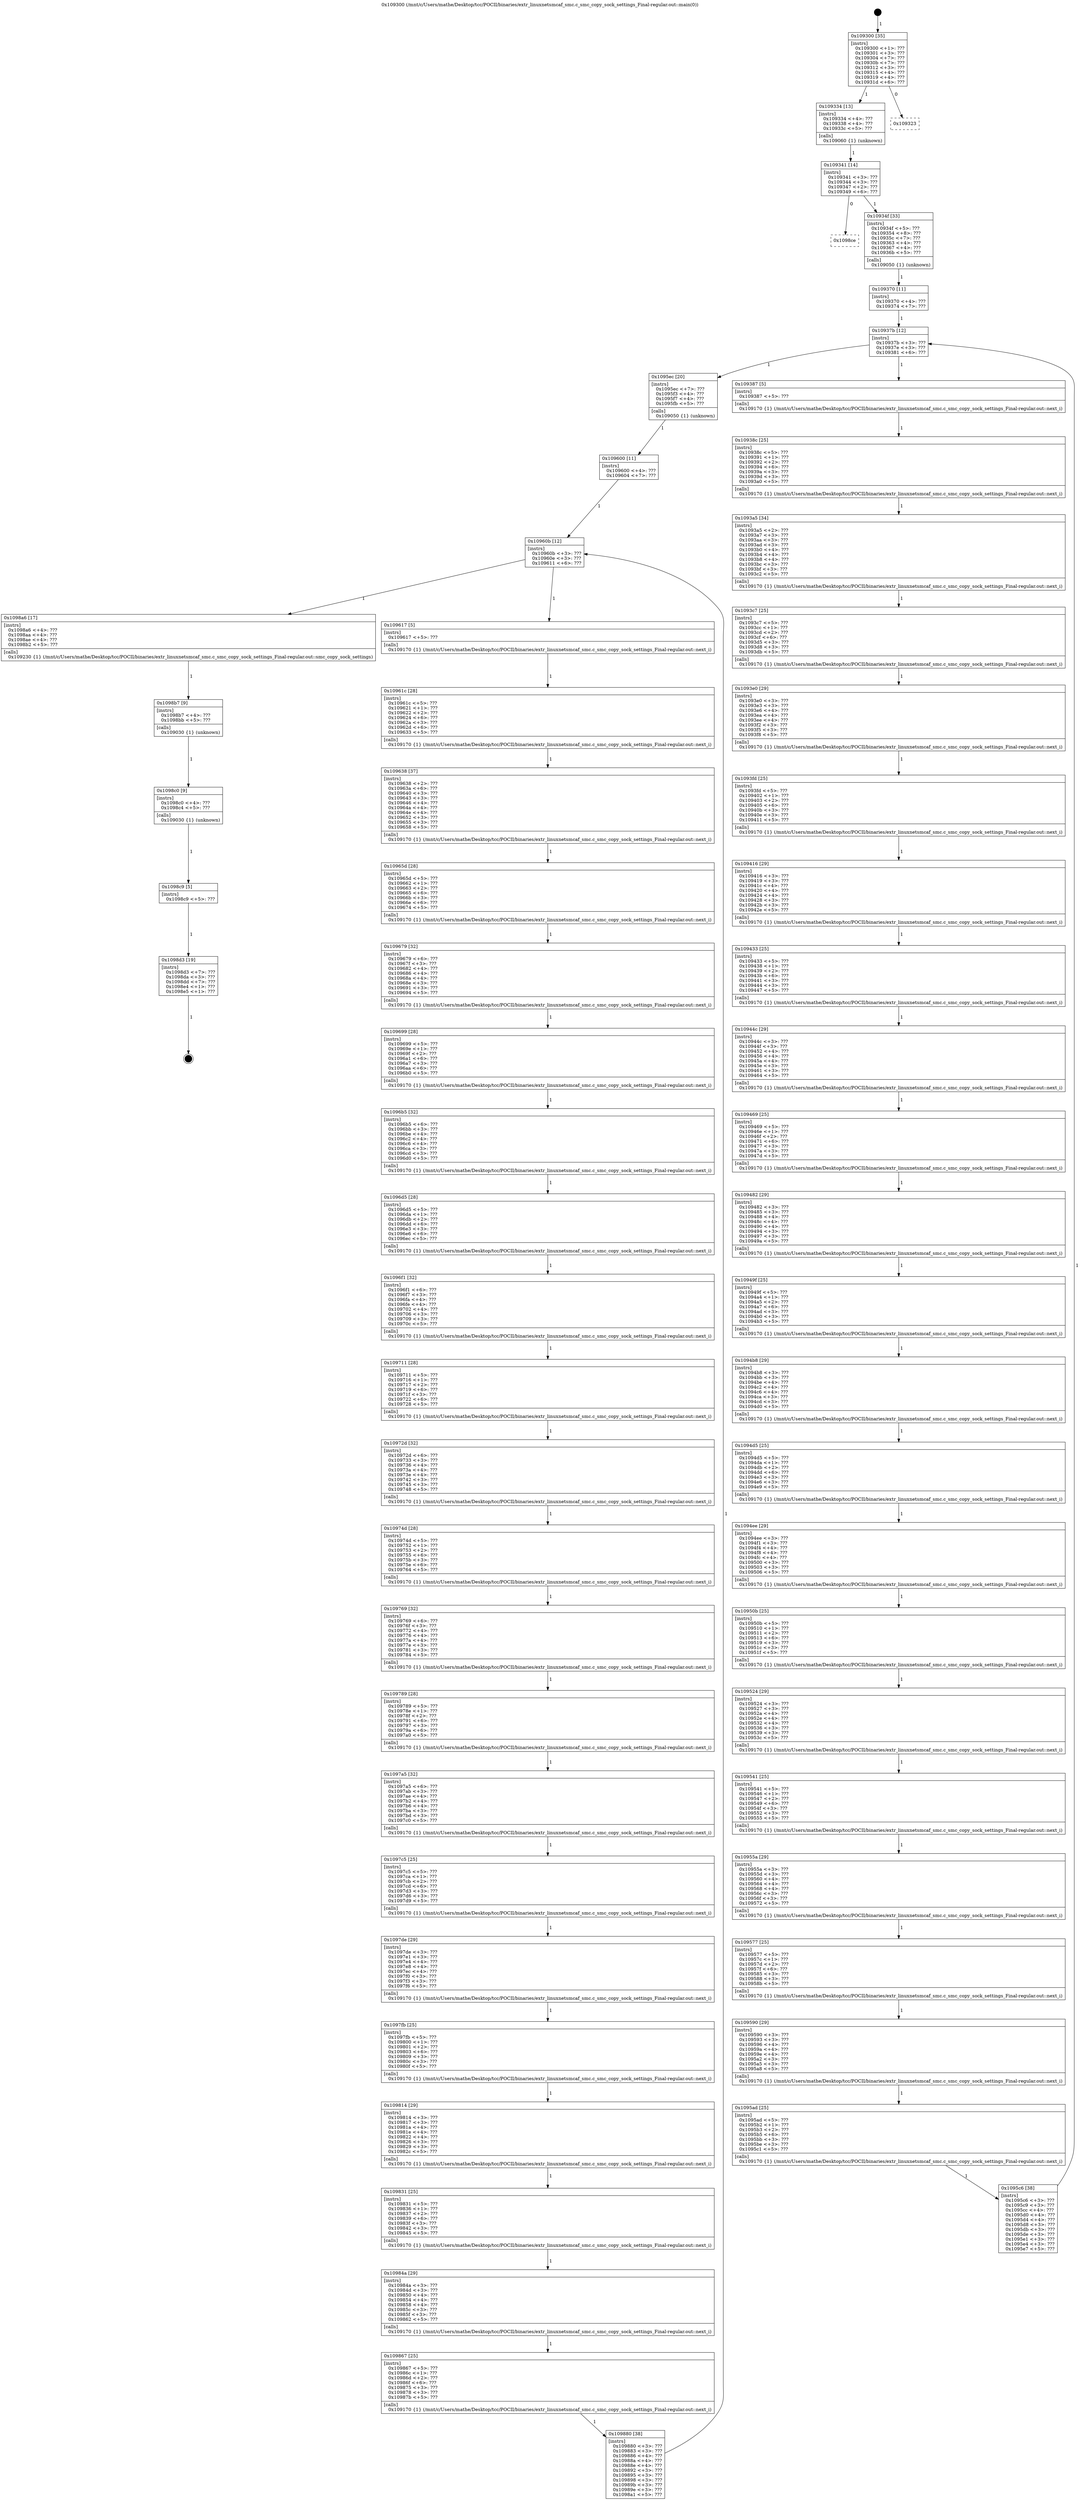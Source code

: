 digraph "0x109300" {
  label = "0x109300 (/mnt/c/Users/mathe/Desktop/tcc/POCII/binaries/extr_linuxnetsmcaf_smc.c_smc_copy_sock_settings_Final-regular.out::main(0))"
  labelloc = "t"
  node[shape=record]

  Entry [label="",width=0.3,height=0.3,shape=circle,fillcolor=black,style=filled]
  "0x109300" [label="{
     0x109300 [35]\l
     | [instrs]\l
     &nbsp;&nbsp;0x109300 \<+1\>: ???\l
     &nbsp;&nbsp;0x109301 \<+3\>: ???\l
     &nbsp;&nbsp;0x109304 \<+7\>: ???\l
     &nbsp;&nbsp;0x10930b \<+7\>: ???\l
     &nbsp;&nbsp;0x109312 \<+3\>: ???\l
     &nbsp;&nbsp;0x109315 \<+4\>: ???\l
     &nbsp;&nbsp;0x109319 \<+4\>: ???\l
     &nbsp;&nbsp;0x10931d \<+6\>: ???\l
  }"]
  "0x109334" [label="{
     0x109334 [13]\l
     | [instrs]\l
     &nbsp;&nbsp;0x109334 \<+4\>: ???\l
     &nbsp;&nbsp;0x109338 \<+4\>: ???\l
     &nbsp;&nbsp;0x10933c \<+5\>: ???\l
     | [calls]\l
     &nbsp;&nbsp;0x109060 \{1\} (unknown)\l
  }"]
  "0x109323" [label="{
     0x109323\l
  }", style=dashed]
  "0x109341" [label="{
     0x109341 [14]\l
     | [instrs]\l
     &nbsp;&nbsp;0x109341 \<+3\>: ???\l
     &nbsp;&nbsp;0x109344 \<+3\>: ???\l
     &nbsp;&nbsp;0x109347 \<+2\>: ???\l
     &nbsp;&nbsp;0x109349 \<+6\>: ???\l
  }"]
  "0x1098ce" [label="{
     0x1098ce\l
  }", style=dashed]
  "0x10934f" [label="{
     0x10934f [33]\l
     | [instrs]\l
     &nbsp;&nbsp;0x10934f \<+5\>: ???\l
     &nbsp;&nbsp;0x109354 \<+8\>: ???\l
     &nbsp;&nbsp;0x10935c \<+7\>: ???\l
     &nbsp;&nbsp;0x109363 \<+4\>: ???\l
     &nbsp;&nbsp;0x109367 \<+4\>: ???\l
     &nbsp;&nbsp;0x10936b \<+5\>: ???\l
     | [calls]\l
     &nbsp;&nbsp;0x109050 \{1\} (unknown)\l
  }"]
  Exit [label="",width=0.3,height=0.3,shape=circle,fillcolor=black,style=filled,peripheries=2]
  "0x10937b" [label="{
     0x10937b [12]\l
     | [instrs]\l
     &nbsp;&nbsp;0x10937b \<+3\>: ???\l
     &nbsp;&nbsp;0x10937e \<+3\>: ???\l
     &nbsp;&nbsp;0x109381 \<+6\>: ???\l
  }"]
  "0x1095ec" [label="{
     0x1095ec [20]\l
     | [instrs]\l
     &nbsp;&nbsp;0x1095ec \<+7\>: ???\l
     &nbsp;&nbsp;0x1095f3 \<+4\>: ???\l
     &nbsp;&nbsp;0x1095f7 \<+4\>: ???\l
     &nbsp;&nbsp;0x1095fb \<+5\>: ???\l
     | [calls]\l
     &nbsp;&nbsp;0x109050 \{1\} (unknown)\l
  }"]
  "0x109387" [label="{
     0x109387 [5]\l
     | [instrs]\l
     &nbsp;&nbsp;0x109387 \<+5\>: ???\l
     | [calls]\l
     &nbsp;&nbsp;0x109170 \{1\} (/mnt/c/Users/mathe/Desktop/tcc/POCII/binaries/extr_linuxnetsmcaf_smc.c_smc_copy_sock_settings_Final-regular.out::next_i)\l
  }"]
  "0x10938c" [label="{
     0x10938c [25]\l
     | [instrs]\l
     &nbsp;&nbsp;0x10938c \<+5\>: ???\l
     &nbsp;&nbsp;0x109391 \<+1\>: ???\l
     &nbsp;&nbsp;0x109392 \<+2\>: ???\l
     &nbsp;&nbsp;0x109394 \<+6\>: ???\l
     &nbsp;&nbsp;0x10939a \<+3\>: ???\l
     &nbsp;&nbsp;0x10939d \<+3\>: ???\l
     &nbsp;&nbsp;0x1093a0 \<+5\>: ???\l
     | [calls]\l
     &nbsp;&nbsp;0x109170 \{1\} (/mnt/c/Users/mathe/Desktop/tcc/POCII/binaries/extr_linuxnetsmcaf_smc.c_smc_copy_sock_settings_Final-regular.out::next_i)\l
  }"]
  "0x1093a5" [label="{
     0x1093a5 [34]\l
     | [instrs]\l
     &nbsp;&nbsp;0x1093a5 \<+2\>: ???\l
     &nbsp;&nbsp;0x1093a7 \<+3\>: ???\l
     &nbsp;&nbsp;0x1093aa \<+3\>: ???\l
     &nbsp;&nbsp;0x1093ad \<+3\>: ???\l
     &nbsp;&nbsp;0x1093b0 \<+4\>: ???\l
     &nbsp;&nbsp;0x1093b4 \<+4\>: ???\l
     &nbsp;&nbsp;0x1093b8 \<+4\>: ???\l
     &nbsp;&nbsp;0x1093bc \<+3\>: ???\l
     &nbsp;&nbsp;0x1093bf \<+3\>: ???\l
     &nbsp;&nbsp;0x1093c2 \<+5\>: ???\l
     | [calls]\l
     &nbsp;&nbsp;0x109170 \{1\} (/mnt/c/Users/mathe/Desktop/tcc/POCII/binaries/extr_linuxnetsmcaf_smc.c_smc_copy_sock_settings_Final-regular.out::next_i)\l
  }"]
  "0x1093c7" [label="{
     0x1093c7 [25]\l
     | [instrs]\l
     &nbsp;&nbsp;0x1093c7 \<+5\>: ???\l
     &nbsp;&nbsp;0x1093cc \<+1\>: ???\l
     &nbsp;&nbsp;0x1093cd \<+2\>: ???\l
     &nbsp;&nbsp;0x1093cf \<+6\>: ???\l
     &nbsp;&nbsp;0x1093d5 \<+3\>: ???\l
     &nbsp;&nbsp;0x1093d8 \<+3\>: ???\l
     &nbsp;&nbsp;0x1093db \<+5\>: ???\l
     | [calls]\l
     &nbsp;&nbsp;0x109170 \{1\} (/mnt/c/Users/mathe/Desktop/tcc/POCII/binaries/extr_linuxnetsmcaf_smc.c_smc_copy_sock_settings_Final-regular.out::next_i)\l
  }"]
  "0x1093e0" [label="{
     0x1093e0 [29]\l
     | [instrs]\l
     &nbsp;&nbsp;0x1093e0 \<+3\>: ???\l
     &nbsp;&nbsp;0x1093e3 \<+3\>: ???\l
     &nbsp;&nbsp;0x1093e6 \<+4\>: ???\l
     &nbsp;&nbsp;0x1093ea \<+4\>: ???\l
     &nbsp;&nbsp;0x1093ee \<+4\>: ???\l
     &nbsp;&nbsp;0x1093f2 \<+3\>: ???\l
     &nbsp;&nbsp;0x1093f5 \<+3\>: ???\l
     &nbsp;&nbsp;0x1093f8 \<+5\>: ???\l
     | [calls]\l
     &nbsp;&nbsp;0x109170 \{1\} (/mnt/c/Users/mathe/Desktop/tcc/POCII/binaries/extr_linuxnetsmcaf_smc.c_smc_copy_sock_settings_Final-regular.out::next_i)\l
  }"]
  "0x1093fd" [label="{
     0x1093fd [25]\l
     | [instrs]\l
     &nbsp;&nbsp;0x1093fd \<+5\>: ???\l
     &nbsp;&nbsp;0x109402 \<+1\>: ???\l
     &nbsp;&nbsp;0x109403 \<+2\>: ???\l
     &nbsp;&nbsp;0x109405 \<+6\>: ???\l
     &nbsp;&nbsp;0x10940b \<+3\>: ???\l
     &nbsp;&nbsp;0x10940e \<+3\>: ???\l
     &nbsp;&nbsp;0x109411 \<+5\>: ???\l
     | [calls]\l
     &nbsp;&nbsp;0x109170 \{1\} (/mnt/c/Users/mathe/Desktop/tcc/POCII/binaries/extr_linuxnetsmcaf_smc.c_smc_copy_sock_settings_Final-regular.out::next_i)\l
  }"]
  "0x109416" [label="{
     0x109416 [29]\l
     | [instrs]\l
     &nbsp;&nbsp;0x109416 \<+3\>: ???\l
     &nbsp;&nbsp;0x109419 \<+3\>: ???\l
     &nbsp;&nbsp;0x10941c \<+4\>: ???\l
     &nbsp;&nbsp;0x109420 \<+4\>: ???\l
     &nbsp;&nbsp;0x109424 \<+4\>: ???\l
     &nbsp;&nbsp;0x109428 \<+3\>: ???\l
     &nbsp;&nbsp;0x10942b \<+3\>: ???\l
     &nbsp;&nbsp;0x10942e \<+5\>: ???\l
     | [calls]\l
     &nbsp;&nbsp;0x109170 \{1\} (/mnt/c/Users/mathe/Desktop/tcc/POCII/binaries/extr_linuxnetsmcaf_smc.c_smc_copy_sock_settings_Final-regular.out::next_i)\l
  }"]
  "0x109433" [label="{
     0x109433 [25]\l
     | [instrs]\l
     &nbsp;&nbsp;0x109433 \<+5\>: ???\l
     &nbsp;&nbsp;0x109438 \<+1\>: ???\l
     &nbsp;&nbsp;0x109439 \<+2\>: ???\l
     &nbsp;&nbsp;0x10943b \<+6\>: ???\l
     &nbsp;&nbsp;0x109441 \<+3\>: ???\l
     &nbsp;&nbsp;0x109444 \<+3\>: ???\l
     &nbsp;&nbsp;0x109447 \<+5\>: ???\l
     | [calls]\l
     &nbsp;&nbsp;0x109170 \{1\} (/mnt/c/Users/mathe/Desktop/tcc/POCII/binaries/extr_linuxnetsmcaf_smc.c_smc_copy_sock_settings_Final-regular.out::next_i)\l
  }"]
  "0x10944c" [label="{
     0x10944c [29]\l
     | [instrs]\l
     &nbsp;&nbsp;0x10944c \<+3\>: ???\l
     &nbsp;&nbsp;0x10944f \<+3\>: ???\l
     &nbsp;&nbsp;0x109452 \<+4\>: ???\l
     &nbsp;&nbsp;0x109456 \<+4\>: ???\l
     &nbsp;&nbsp;0x10945a \<+4\>: ???\l
     &nbsp;&nbsp;0x10945e \<+3\>: ???\l
     &nbsp;&nbsp;0x109461 \<+3\>: ???\l
     &nbsp;&nbsp;0x109464 \<+5\>: ???\l
     | [calls]\l
     &nbsp;&nbsp;0x109170 \{1\} (/mnt/c/Users/mathe/Desktop/tcc/POCII/binaries/extr_linuxnetsmcaf_smc.c_smc_copy_sock_settings_Final-regular.out::next_i)\l
  }"]
  "0x109469" [label="{
     0x109469 [25]\l
     | [instrs]\l
     &nbsp;&nbsp;0x109469 \<+5\>: ???\l
     &nbsp;&nbsp;0x10946e \<+1\>: ???\l
     &nbsp;&nbsp;0x10946f \<+2\>: ???\l
     &nbsp;&nbsp;0x109471 \<+6\>: ???\l
     &nbsp;&nbsp;0x109477 \<+3\>: ???\l
     &nbsp;&nbsp;0x10947a \<+3\>: ???\l
     &nbsp;&nbsp;0x10947d \<+5\>: ???\l
     | [calls]\l
     &nbsp;&nbsp;0x109170 \{1\} (/mnt/c/Users/mathe/Desktop/tcc/POCII/binaries/extr_linuxnetsmcaf_smc.c_smc_copy_sock_settings_Final-regular.out::next_i)\l
  }"]
  "0x109482" [label="{
     0x109482 [29]\l
     | [instrs]\l
     &nbsp;&nbsp;0x109482 \<+3\>: ???\l
     &nbsp;&nbsp;0x109485 \<+3\>: ???\l
     &nbsp;&nbsp;0x109488 \<+4\>: ???\l
     &nbsp;&nbsp;0x10948c \<+4\>: ???\l
     &nbsp;&nbsp;0x109490 \<+4\>: ???\l
     &nbsp;&nbsp;0x109494 \<+3\>: ???\l
     &nbsp;&nbsp;0x109497 \<+3\>: ???\l
     &nbsp;&nbsp;0x10949a \<+5\>: ???\l
     | [calls]\l
     &nbsp;&nbsp;0x109170 \{1\} (/mnt/c/Users/mathe/Desktop/tcc/POCII/binaries/extr_linuxnetsmcaf_smc.c_smc_copy_sock_settings_Final-regular.out::next_i)\l
  }"]
  "0x10949f" [label="{
     0x10949f [25]\l
     | [instrs]\l
     &nbsp;&nbsp;0x10949f \<+5\>: ???\l
     &nbsp;&nbsp;0x1094a4 \<+1\>: ???\l
     &nbsp;&nbsp;0x1094a5 \<+2\>: ???\l
     &nbsp;&nbsp;0x1094a7 \<+6\>: ???\l
     &nbsp;&nbsp;0x1094ad \<+3\>: ???\l
     &nbsp;&nbsp;0x1094b0 \<+3\>: ???\l
     &nbsp;&nbsp;0x1094b3 \<+5\>: ???\l
     | [calls]\l
     &nbsp;&nbsp;0x109170 \{1\} (/mnt/c/Users/mathe/Desktop/tcc/POCII/binaries/extr_linuxnetsmcaf_smc.c_smc_copy_sock_settings_Final-regular.out::next_i)\l
  }"]
  "0x1094b8" [label="{
     0x1094b8 [29]\l
     | [instrs]\l
     &nbsp;&nbsp;0x1094b8 \<+3\>: ???\l
     &nbsp;&nbsp;0x1094bb \<+3\>: ???\l
     &nbsp;&nbsp;0x1094be \<+4\>: ???\l
     &nbsp;&nbsp;0x1094c2 \<+4\>: ???\l
     &nbsp;&nbsp;0x1094c6 \<+4\>: ???\l
     &nbsp;&nbsp;0x1094ca \<+3\>: ???\l
     &nbsp;&nbsp;0x1094cd \<+3\>: ???\l
     &nbsp;&nbsp;0x1094d0 \<+5\>: ???\l
     | [calls]\l
     &nbsp;&nbsp;0x109170 \{1\} (/mnt/c/Users/mathe/Desktop/tcc/POCII/binaries/extr_linuxnetsmcaf_smc.c_smc_copy_sock_settings_Final-regular.out::next_i)\l
  }"]
  "0x1094d5" [label="{
     0x1094d5 [25]\l
     | [instrs]\l
     &nbsp;&nbsp;0x1094d5 \<+5\>: ???\l
     &nbsp;&nbsp;0x1094da \<+1\>: ???\l
     &nbsp;&nbsp;0x1094db \<+2\>: ???\l
     &nbsp;&nbsp;0x1094dd \<+6\>: ???\l
     &nbsp;&nbsp;0x1094e3 \<+3\>: ???\l
     &nbsp;&nbsp;0x1094e6 \<+3\>: ???\l
     &nbsp;&nbsp;0x1094e9 \<+5\>: ???\l
     | [calls]\l
     &nbsp;&nbsp;0x109170 \{1\} (/mnt/c/Users/mathe/Desktop/tcc/POCII/binaries/extr_linuxnetsmcaf_smc.c_smc_copy_sock_settings_Final-regular.out::next_i)\l
  }"]
  "0x1094ee" [label="{
     0x1094ee [29]\l
     | [instrs]\l
     &nbsp;&nbsp;0x1094ee \<+3\>: ???\l
     &nbsp;&nbsp;0x1094f1 \<+3\>: ???\l
     &nbsp;&nbsp;0x1094f4 \<+4\>: ???\l
     &nbsp;&nbsp;0x1094f8 \<+4\>: ???\l
     &nbsp;&nbsp;0x1094fc \<+4\>: ???\l
     &nbsp;&nbsp;0x109500 \<+3\>: ???\l
     &nbsp;&nbsp;0x109503 \<+3\>: ???\l
     &nbsp;&nbsp;0x109506 \<+5\>: ???\l
     | [calls]\l
     &nbsp;&nbsp;0x109170 \{1\} (/mnt/c/Users/mathe/Desktop/tcc/POCII/binaries/extr_linuxnetsmcaf_smc.c_smc_copy_sock_settings_Final-regular.out::next_i)\l
  }"]
  "0x10950b" [label="{
     0x10950b [25]\l
     | [instrs]\l
     &nbsp;&nbsp;0x10950b \<+5\>: ???\l
     &nbsp;&nbsp;0x109510 \<+1\>: ???\l
     &nbsp;&nbsp;0x109511 \<+2\>: ???\l
     &nbsp;&nbsp;0x109513 \<+6\>: ???\l
     &nbsp;&nbsp;0x109519 \<+3\>: ???\l
     &nbsp;&nbsp;0x10951c \<+3\>: ???\l
     &nbsp;&nbsp;0x10951f \<+5\>: ???\l
     | [calls]\l
     &nbsp;&nbsp;0x109170 \{1\} (/mnt/c/Users/mathe/Desktop/tcc/POCII/binaries/extr_linuxnetsmcaf_smc.c_smc_copy_sock_settings_Final-regular.out::next_i)\l
  }"]
  "0x109524" [label="{
     0x109524 [29]\l
     | [instrs]\l
     &nbsp;&nbsp;0x109524 \<+3\>: ???\l
     &nbsp;&nbsp;0x109527 \<+3\>: ???\l
     &nbsp;&nbsp;0x10952a \<+4\>: ???\l
     &nbsp;&nbsp;0x10952e \<+4\>: ???\l
     &nbsp;&nbsp;0x109532 \<+4\>: ???\l
     &nbsp;&nbsp;0x109536 \<+3\>: ???\l
     &nbsp;&nbsp;0x109539 \<+3\>: ???\l
     &nbsp;&nbsp;0x10953c \<+5\>: ???\l
     | [calls]\l
     &nbsp;&nbsp;0x109170 \{1\} (/mnt/c/Users/mathe/Desktop/tcc/POCII/binaries/extr_linuxnetsmcaf_smc.c_smc_copy_sock_settings_Final-regular.out::next_i)\l
  }"]
  "0x109541" [label="{
     0x109541 [25]\l
     | [instrs]\l
     &nbsp;&nbsp;0x109541 \<+5\>: ???\l
     &nbsp;&nbsp;0x109546 \<+1\>: ???\l
     &nbsp;&nbsp;0x109547 \<+2\>: ???\l
     &nbsp;&nbsp;0x109549 \<+6\>: ???\l
     &nbsp;&nbsp;0x10954f \<+3\>: ???\l
     &nbsp;&nbsp;0x109552 \<+3\>: ???\l
     &nbsp;&nbsp;0x109555 \<+5\>: ???\l
     | [calls]\l
     &nbsp;&nbsp;0x109170 \{1\} (/mnt/c/Users/mathe/Desktop/tcc/POCII/binaries/extr_linuxnetsmcaf_smc.c_smc_copy_sock_settings_Final-regular.out::next_i)\l
  }"]
  "0x10955a" [label="{
     0x10955a [29]\l
     | [instrs]\l
     &nbsp;&nbsp;0x10955a \<+3\>: ???\l
     &nbsp;&nbsp;0x10955d \<+3\>: ???\l
     &nbsp;&nbsp;0x109560 \<+4\>: ???\l
     &nbsp;&nbsp;0x109564 \<+4\>: ???\l
     &nbsp;&nbsp;0x109568 \<+4\>: ???\l
     &nbsp;&nbsp;0x10956c \<+3\>: ???\l
     &nbsp;&nbsp;0x10956f \<+3\>: ???\l
     &nbsp;&nbsp;0x109572 \<+5\>: ???\l
     | [calls]\l
     &nbsp;&nbsp;0x109170 \{1\} (/mnt/c/Users/mathe/Desktop/tcc/POCII/binaries/extr_linuxnetsmcaf_smc.c_smc_copy_sock_settings_Final-regular.out::next_i)\l
  }"]
  "0x109577" [label="{
     0x109577 [25]\l
     | [instrs]\l
     &nbsp;&nbsp;0x109577 \<+5\>: ???\l
     &nbsp;&nbsp;0x10957c \<+1\>: ???\l
     &nbsp;&nbsp;0x10957d \<+2\>: ???\l
     &nbsp;&nbsp;0x10957f \<+6\>: ???\l
     &nbsp;&nbsp;0x109585 \<+3\>: ???\l
     &nbsp;&nbsp;0x109588 \<+3\>: ???\l
     &nbsp;&nbsp;0x10958b \<+5\>: ???\l
     | [calls]\l
     &nbsp;&nbsp;0x109170 \{1\} (/mnt/c/Users/mathe/Desktop/tcc/POCII/binaries/extr_linuxnetsmcaf_smc.c_smc_copy_sock_settings_Final-regular.out::next_i)\l
  }"]
  "0x109590" [label="{
     0x109590 [29]\l
     | [instrs]\l
     &nbsp;&nbsp;0x109590 \<+3\>: ???\l
     &nbsp;&nbsp;0x109593 \<+3\>: ???\l
     &nbsp;&nbsp;0x109596 \<+4\>: ???\l
     &nbsp;&nbsp;0x10959a \<+4\>: ???\l
     &nbsp;&nbsp;0x10959e \<+4\>: ???\l
     &nbsp;&nbsp;0x1095a2 \<+3\>: ???\l
     &nbsp;&nbsp;0x1095a5 \<+3\>: ???\l
     &nbsp;&nbsp;0x1095a8 \<+5\>: ???\l
     | [calls]\l
     &nbsp;&nbsp;0x109170 \{1\} (/mnt/c/Users/mathe/Desktop/tcc/POCII/binaries/extr_linuxnetsmcaf_smc.c_smc_copy_sock_settings_Final-regular.out::next_i)\l
  }"]
  "0x1095ad" [label="{
     0x1095ad [25]\l
     | [instrs]\l
     &nbsp;&nbsp;0x1095ad \<+5\>: ???\l
     &nbsp;&nbsp;0x1095b2 \<+1\>: ???\l
     &nbsp;&nbsp;0x1095b3 \<+2\>: ???\l
     &nbsp;&nbsp;0x1095b5 \<+6\>: ???\l
     &nbsp;&nbsp;0x1095bb \<+3\>: ???\l
     &nbsp;&nbsp;0x1095be \<+3\>: ???\l
     &nbsp;&nbsp;0x1095c1 \<+5\>: ???\l
     | [calls]\l
     &nbsp;&nbsp;0x109170 \{1\} (/mnt/c/Users/mathe/Desktop/tcc/POCII/binaries/extr_linuxnetsmcaf_smc.c_smc_copy_sock_settings_Final-regular.out::next_i)\l
  }"]
  "0x1095c6" [label="{
     0x1095c6 [38]\l
     | [instrs]\l
     &nbsp;&nbsp;0x1095c6 \<+3\>: ???\l
     &nbsp;&nbsp;0x1095c9 \<+3\>: ???\l
     &nbsp;&nbsp;0x1095cc \<+4\>: ???\l
     &nbsp;&nbsp;0x1095d0 \<+4\>: ???\l
     &nbsp;&nbsp;0x1095d4 \<+4\>: ???\l
     &nbsp;&nbsp;0x1095d8 \<+3\>: ???\l
     &nbsp;&nbsp;0x1095db \<+3\>: ???\l
     &nbsp;&nbsp;0x1095de \<+3\>: ???\l
     &nbsp;&nbsp;0x1095e1 \<+3\>: ???\l
     &nbsp;&nbsp;0x1095e4 \<+3\>: ???\l
     &nbsp;&nbsp;0x1095e7 \<+5\>: ???\l
  }"]
  "0x109370" [label="{
     0x109370 [11]\l
     | [instrs]\l
     &nbsp;&nbsp;0x109370 \<+4\>: ???\l
     &nbsp;&nbsp;0x109374 \<+7\>: ???\l
  }"]
  "0x10960b" [label="{
     0x10960b [12]\l
     | [instrs]\l
     &nbsp;&nbsp;0x10960b \<+3\>: ???\l
     &nbsp;&nbsp;0x10960e \<+3\>: ???\l
     &nbsp;&nbsp;0x109611 \<+6\>: ???\l
  }"]
  "0x1098a6" [label="{
     0x1098a6 [17]\l
     | [instrs]\l
     &nbsp;&nbsp;0x1098a6 \<+4\>: ???\l
     &nbsp;&nbsp;0x1098aa \<+4\>: ???\l
     &nbsp;&nbsp;0x1098ae \<+4\>: ???\l
     &nbsp;&nbsp;0x1098b2 \<+5\>: ???\l
     | [calls]\l
     &nbsp;&nbsp;0x109230 \{1\} (/mnt/c/Users/mathe/Desktop/tcc/POCII/binaries/extr_linuxnetsmcaf_smc.c_smc_copy_sock_settings_Final-regular.out::smc_copy_sock_settings)\l
  }"]
  "0x109617" [label="{
     0x109617 [5]\l
     | [instrs]\l
     &nbsp;&nbsp;0x109617 \<+5\>: ???\l
     | [calls]\l
     &nbsp;&nbsp;0x109170 \{1\} (/mnt/c/Users/mathe/Desktop/tcc/POCII/binaries/extr_linuxnetsmcaf_smc.c_smc_copy_sock_settings_Final-regular.out::next_i)\l
  }"]
  "0x10961c" [label="{
     0x10961c [28]\l
     | [instrs]\l
     &nbsp;&nbsp;0x10961c \<+5\>: ???\l
     &nbsp;&nbsp;0x109621 \<+1\>: ???\l
     &nbsp;&nbsp;0x109622 \<+2\>: ???\l
     &nbsp;&nbsp;0x109624 \<+6\>: ???\l
     &nbsp;&nbsp;0x10962a \<+3\>: ???\l
     &nbsp;&nbsp;0x10962d \<+6\>: ???\l
     &nbsp;&nbsp;0x109633 \<+5\>: ???\l
     | [calls]\l
     &nbsp;&nbsp;0x109170 \{1\} (/mnt/c/Users/mathe/Desktop/tcc/POCII/binaries/extr_linuxnetsmcaf_smc.c_smc_copy_sock_settings_Final-regular.out::next_i)\l
  }"]
  "0x109638" [label="{
     0x109638 [37]\l
     | [instrs]\l
     &nbsp;&nbsp;0x109638 \<+2\>: ???\l
     &nbsp;&nbsp;0x10963a \<+6\>: ???\l
     &nbsp;&nbsp;0x109640 \<+3\>: ???\l
     &nbsp;&nbsp;0x109643 \<+3\>: ???\l
     &nbsp;&nbsp;0x109646 \<+4\>: ???\l
     &nbsp;&nbsp;0x10964a \<+4\>: ???\l
     &nbsp;&nbsp;0x10964e \<+4\>: ???\l
     &nbsp;&nbsp;0x109652 \<+3\>: ???\l
     &nbsp;&nbsp;0x109655 \<+3\>: ???\l
     &nbsp;&nbsp;0x109658 \<+5\>: ???\l
     | [calls]\l
     &nbsp;&nbsp;0x109170 \{1\} (/mnt/c/Users/mathe/Desktop/tcc/POCII/binaries/extr_linuxnetsmcaf_smc.c_smc_copy_sock_settings_Final-regular.out::next_i)\l
  }"]
  "0x10965d" [label="{
     0x10965d [28]\l
     | [instrs]\l
     &nbsp;&nbsp;0x10965d \<+5\>: ???\l
     &nbsp;&nbsp;0x109662 \<+1\>: ???\l
     &nbsp;&nbsp;0x109663 \<+2\>: ???\l
     &nbsp;&nbsp;0x109665 \<+6\>: ???\l
     &nbsp;&nbsp;0x10966b \<+3\>: ???\l
     &nbsp;&nbsp;0x10966e \<+6\>: ???\l
     &nbsp;&nbsp;0x109674 \<+5\>: ???\l
     | [calls]\l
     &nbsp;&nbsp;0x109170 \{1\} (/mnt/c/Users/mathe/Desktop/tcc/POCII/binaries/extr_linuxnetsmcaf_smc.c_smc_copy_sock_settings_Final-regular.out::next_i)\l
  }"]
  "0x109679" [label="{
     0x109679 [32]\l
     | [instrs]\l
     &nbsp;&nbsp;0x109679 \<+6\>: ???\l
     &nbsp;&nbsp;0x10967f \<+3\>: ???\l
     &nbsp;&nbsp;0x109682 \<+4\>: ???\l
     &nbsp;&nbsp;0x109686 \<+4\>: ???\l
     &nbsp;&nbsp;0x10968a \<+4\>: ???\l
     &nbsp;&nbsp;0x10968e \<+3\>: ???\l
     &nbsp;&nbsp;0x109691 \<+3\>: ???\l
     &nbsp;&nbsp;0x109694 \<+5\>: ???\l
     | [calls]\l
     &nbsp;&nbsp;0x109170 \{1\} (/mnt/c/Users/mathe/Desktop/tcc/POCII/binaries/extr_linuxnetsmcaf_smc.c_smc_copy_sock_settings_Final-regular.out::next_i)\l
  }"]
  "0x109699" [label="{
     0x109699 [28]\l
     | [instrs]\l
     &nbsp;&nbsp;0x109699 \<+5\>: ???\l
     &nbsp;&nbsp;0x10969e \<+1\>: ???\l
     &nbsp;&nbsp;0x10969f \<+2\>: ???\l
     &nbsp;&nbsp;0x1096a1 \<+6\>: ???\l
     &nbsp;&nbsp;0x1096a7 \<+3\>: ???\l
     &nbsp;&nbsp;0x1096aa \<+6\>: ???\l
     &nbsp;&nbsp;0x1096b0 \<+5\>: ???\l
     | [calls]\l
     &nbsp;&nbsp;0x109170 \{1\} (/mnt/c/Users/mathe/Desktop/tcc/POCII/binaries/extr_linuxnetsmcaf_smc.c_smc_copy_sock_settings_Final-regular.out::next_i)\l
  }"]
  "0x1096b5" [label="{
     0x1096b5 [32]\l
     | [instrs]\l
     &nbsp;&nbsp;0x1096b5 \<+6\>: ???\l
     &nbsp;&nbsp;0x1096bb \<+3\>: ???\l
     &nbsp;&nbsp;0x1096be \<+4\>: ???\l
     &nbsp;&nbsp;0x1096c2 \<+4\>: ???\l
     &nbsp;&nbsp;0x1096c6 \<+4\>: ???\l
     &nbsp;&nbsp;0x1096ca \<+3\>: ???\l
     &nbsp;&nbsp;0x1096cd \<+3\>: ???\l
     &nbsp;&nbsp;0x1096d0 \<+5\>: ???\l
     | [calls]\l
     &nbsp;&nbsp;0x109170 \{1\} (/mnt/c/Users/mathe/Desktop/tcc/POCII/binaries/extr_linuxnetsmcaf_smc.c_smc_copy_sock_settings_Final-regular.out::next_i)\l
  }"]
  "0x1096d5" [label="{
     0x1096d5 [28]\l
     | [instrs]\l
     &nbsp;&nbsp;0x1096d5 \<+5\>: ???\l
     &nbsp;&nbsp;0x1096da \<+1\>: ???\l
     &nbsp;&nbsp;0x1096db \<+2\>: ???\l
     &nbsp;&nbsp;0x1096dd \<+6\>: ???\l
     &nbsp;&nbsp;0x1096e3 \<+3\>: ???\l
     &nbsp;&nbsp;0x1096e6 \<+6\>: ???\l
     &nbsp;&nbsp;0x1096ec \<+5\>: ???\l
     | [calls]\l
     &nbsp;&nbsp;0x109170 \{1\} (/mnt/c/Users/mathe/Desktop/tcc/POCII/binaries/extr_linuxnetsmcaf_smc.c_smc_copy_sock_settings_Final-regular.out::next_i)\l
  }"]
  "0x1096f1" [label="{
     0x1096f1 [32]\l
     | [instrs]\l
     &nbsp;&nbsp;0x1096f1 \<+6\>: ???\l
     &nbsp;&nbsp;0x1096f7 \<+3\>: ???\l
     &nbsp;&nbsp;0x1096fa \<+4\>: ???\l
     &nbsp;&nbsp;0x1096fe \<+4\>: ???\l
     &nbsp;&nbsp;0x109702 \<+4\>: ???\l
     &nbsp;&nbsp;0x109706 \<+3\>: ???\l
     &nbsp;&nbsp;0x109709 \<+3\>: ???\l
     &nbsp;&nbsp;0x10970c \<+5\>: ???\l
     | [calls]\l
     &nbsp;&nbsp;0x109170 \{1\} (/mnt/c/Users/mathe/Desktop/tcc/POCII/binaries/extr_linuxnetsmcaf_smc.c_smc_copy_sock_settings_Final-regular.out::next_i)\l
  }"]
  "0x109711" [label="{
     0x109711 [28]\l
     | [instrs]\l
     &nbsp;&nbsp;0x109711 \<+5\>: ???\l
     &nbsp;&nbsp;0x109716 \<+1\>: ???\l
     &nbsp;&nbsp;0x109717 \<+2\>: ???\l
     &nbsp;&nbsp;0x109719 \<+6\>: ???\l
     &nbsp;&nbsp;0x10971f \<+3\>: ???\l
     &nbsp;&nbsp;0x109722 \<+6\>: ???\l
     &nbsp;&nbsp;0x109728 \<+5\>: ???\l
     | [calls]\l
     &nbsp;&nbsp;0x109170 \{1\} (/mnt/c/Users/mathe/Desktop/tcc/POCII/binaries/extr_linuxnetsmcaf_smc.c_smc_copy_sock_settings_Final-regular.out::next_i)\l
  }"]
  "0x10972d" [label="{
     0x10972d [32]\l
     | [instrs]\l
     &nbsp;&nbsp;0x10972d \<+6\>: ???\l
     &nbsp;&nbsp;0x109733 \<+3\>: ???\l
     &nbsp;&nbsp;0x109736 \<+4\>: ???\l
     &nbsp;&nbsp;0x10973a \<+4\>: ???\l
     &nbsp;&nbsp;0x10973e \<+4\>: ???\l
     &nbsp;&nbsp;0x109742 \<+3\>: ???\l
     &nbsp;&nbsp;0x109745 \<+3\>: ???\l
     &nbsp;&nbsp;0x109748 \<+5\>: ???\l
     | [calls]\l
     &nbsp;&nbsp;0x109170 \{1\} (/mnt/c/Users/mathe/Desktop/tcc/POCII/binaries/extr_linuxnetsmcaf_smc.c_smc_copy_sock_settings_Final-regular.out::next_i)\l
  }"]
  "0x10974d" [label="{
     0x10974d [28]\l
     | [instrs]\l
     &nbsp;&nbsp;0x10974d \<+5\>: ???\l
     &nbsp;&nbsp;0x109752 \<+1\>: ???\l
     &nbsp;&nbsp;0x109753 \<+2\>: ???\l
     &nbsp;&nbsp;0x109755 \<+6\>: ???\l
     &nbsp;&nbsp;0x10975b \<+3\>: ???\l
     &nbsp;&nbsp;0x10975e \<+6\>: ???\l
     &nbsp;&nbsp;0x109764 \<+5\>: ???\l
     | [calls]\l
     &nbsp;&nbsp;0x109170 \{1\} (/mnt/c/Users/mathe/Desktop/tcc/POCII/binaries/extr_linuxnetsmcaf_smc.c_smc_copy_sock_settings_Final-regular.out::next_i)\l
  }"]
  "0x109769" [label="{
     0x109769 [32]\l
     | [instrs]\l
     &nbsp;&nbsp;0x109769 \<+6\>: ???\l
     &nbsp;&nbsp;0x10976f \<+3\>: ???\l
     &nbsp;&nbsp;0x109772 \<+4\>: ???\l
     &nbsp;&nbsp;0x109776 \<+4\>: ???\l
     &nbsp;&nbsp;0x10977a \<+4\>: ???\l
     &nbsp;&nbsp;0x10977e \<+3\>: ???\l
     &nbsp;&nbsp;0x109781 \<+3\>: ???\l
     &nbsp;&nbsp;0x109784 \<+5\>: ???\l
     | [calls]\l
     &nbsp;&nbsp;0x109170 \{1\} (/mnt/c/Users/mathe/Desktop/tcc/POCII/binaries/extr_linuxnetsmcaf_smc.c_smc_copy_sock_settings_Final-regular.out::next_i)\l
  }"]
  "0x109789" [label="{
     0x109789 [28]\l
     | [instrs]\l
     &nbsp;&nbsp;0x109789 \<+5\>: ???\l
     &nbsp;&nbsp;0x10978e \<+1\>: ???\l
     &nbsp;&nbsp;0x10978f \<+2\>: ???\l
     &nbsp;&nbsp;0x109791 \<+6\>: ???\l
     &nbsp;&nbsp;0x109797 \<+3\>: ???\l
     &nbsp;&nbsp;0x10979a \<+6\>: ???\l
     &nbsp;&nbsp;0x1097a0 \<+5\>: ???\l
     | [calls]\l
     &nbsp;&nbsp;0x109170 \{1\} (/mnt/c/Users/mathe/Desktop/tcc/POCII/binaries/extr_linuxnetsmcaf_smc.c_smc_copy_sock_settings_Final-regular.out::next_i)\l
  }"]
  "0x1097a5" [label="{
     0x1097a5 [32]\l
     | [instrs]\l
     &nbsp;&nbsp;0x1097a5 \<+6\>: ???\l
     &nbsp;&nbsp;0x1097ab \<+3\>: ???\l
     &nbsp;&nbsp;0x1097ae \<+4\>: ???\l
     &nbsp;&nbsp;0x1097b2 \<+4\>: ???\l
     &nbsp;&nbsp;0x1097b6 \<+4\>: ???\l
     &nbsp;&nbsp;0x1097ba \<+3\>: ???\l
     &nbsp;&nbsp;0x1097bd \<+3\>: ???\l
     &nbsp;&nbsp;0x1097c0 \<+5\>: ???\l
     | [calls]\l
     &nbsp;&nbsp;0x109170 \{1\} (/mnt/c/Users/mathe/Desktop/tcc/POCII/binaries/extr_linuxnetsmcaf_smc.c_smc_copy_sock_settings_Final-regular.out::next_i)\l
  }"]
  "0x1097c5" [label="{
     0x1097c5 [25]\l
     | [instrs]\l
     &nbsp;&nbsp;0x1097c5 \<+5\>: ???\l
     &nbsp;&nbsp;0x1097ca \<+1\>: ???\l
     &nbsp;&nbsp;0x1097cb \<+2\>: ???\l
     &nbsp;&nbsp;0x1097cd \<+6\>: ???\l
     &nbsp;&nbsp;0x1097d3 \<+3\>: ???\l
     &nbsp;&nbsp;0x1097d6 \<+3\>: ???\l
     &nbsp;&nbsp;0x1097d9 \<+5\>: ???\l
     | [calls]\l
     &nbsp;&nbsp;0x109170 \{1\} (/mnt/c/Users/mathe/Desktop/tcc/POCII/binaries/extr_linuxnetsmcaf_smc.c_smc_copy_sock_settings_Final-regular.out::next_i)\l
  }"]
  "0x1097de" [label="{
     0x1097de [29]\l
     | [instrs]\l
     &nbsp;&nbsp;0x1097de \<+3\>: ???\l
     &nbsp;&nbsp;0x1097e1 \<+3\>: ???\l
     &nbsp;&nbsp;0x1097e4 \<+4\>: ???\l
     &nbsp;&nbsp;0x1097e8 \<+4\>: ???\l
     &nbsp;&nbsp;0x1097ec \<+4\>: ???\l
     &nbsp;&nbsp;0x1097f0 \<+3\>: ???\l
     &nbsp;&nbsp;0x1097f3 \<+3\>: ???\l
     &nbsp;&nbsp;0x1097f6 \<+5\>: ???\l
     | [calls]\l
     &nbsp;&nbsp;0x109170 \{1\} (/mnt/c/Users/mathe/Desktop/tcc/POCII/binaries/extr_linuxnetsmcaf_smc.c_smc_copy_sock_settings_Final-regular.out::next_i)\l
  }"]
  "0x1097fb" [label="{
     0x1097fb [25]\l
     | [instrs]\l
     &nbsp;&nbsp;0x1097fb \<+5\>: ???\l
     &nbsp;&nbsp;0x109800 \<+1\>: ???\l
     &nbsp;&nbsp;0x109801 \<+2\>: ???\l
     &nbsp;&nbsp;0x109803 \<+6\>: ???\l
     &nbsp;&nbsp;0x109809 \<+3\>: ???\l
     &nbsp;&nbsp;0x10980c \<+3\>: ???\l
     &nbsp;&nbsp;0x10980f \<+5\>: ???\l
     | [calls]\l
     &nbsp;&nbsp;0x109170 \{1\} (/mnt/c/Users/mathe/Desktop/tcc/POCII/binaries/extr_linuxnetsmcaf_smc.c_smc_copy_sock_settings_Final-regular.out::next_i)\l
  }"]
  "0x109814" [label="{
     0x109814 [29]\l
     | [instrs]\l
     &nbsp;&nbsp;0x109814 \<+3\>: ???\l
     &nbsp;&nbsp;0x109817 \<+3\>: ???\l
     &nbsp;&nbsp;0x10981a \<+4\>: ???\l
     &nbsp;&nbsp;0x10981e \<+4\>: ???\l
     &nbsp;&nbsp;0x109822 \<+4\>: ???\l
     &nbsp;&nbsp;0x109826 \<+3\>: ???\l
     &nbsp;&nbsp;0x109829 \<+3\>: ???\l
     &nbsp;&nbsp;0x10982c \<+5\>: ???\l
     | [calls]\l
     &nbsp;&nbsp;0x109170 \{1\} (/mnt/c/Users/mathe/Desktop/tcc/POCII/binaries/extr_linuxnetsmcaf_smc.c_smc_copy_sock_settings_Final-regular.out::next_i)\l
  }"]
  "0x109831" [label="{
     0x109831 [25]\l
     | [instrs]\l
     &nbsp;&nbsp;0x109831 \<+5\>: ???\l
     &nbsp;&nbsp;0x109836 \<+1\>: ???\l
     &nbsp;&nbsp;0x109837 \<+2\>: ???\l
     &nbsp;&nbsp;0x109839 \<+6\>: ???\l
     &nbsp;&nbsp;0x10983f \<+3\>: ???\l
     &nbsp;&nbsp;0x109842 \<+3\>: ???\l
     &nbsp;&nbsp;0x109845 \<+5\>: ???\l
     | [calls]\l
     &nbsp;&nbsp;0x109170 \{1\} (/mnt/c/Users/mathe/Desktop/tcc/POCII/binaries/extr_linuxnetsmcaf_smc.c_smc_copy_sock_settings_Final-regular.out::next_i)\l
  }"]
  "0x10984a" [label="{
     0x10984a [29]\l
     | [instrs]\l
     &nbsp;&nbsp;0x10984a \<+3\>: ???\l
     &nbsp;&nbsp;0x10984d \<+3\>: ???\l
     &nbsp;&nbsp;0x109850 \<+4\>: ???\l
     &nbsp;&nbsp;0x109854 \<+4\>: ???\l
     &nbsp;&nbsp;0x109858 \<+4\>: ???\l
     &nbsp;&nbsp;0x10985c \<+3\>: ???\l
     &nbsp;&nbsp;0x10985f \<+3\>: ???\l
     &nbsp;&nbsp;0x109862 \<+5\>: ???\l
     | [calls]\l
     &nbsp;&nbsp;0x109170 \{1\} (/mnt/c/Users/mathe/Desktop/tcc/POCII/binaries/extr_linuxnetsmcaf_smc.c_smc_copy_sock_settings_Final-regular.out::next_i)\l
  }"]
  "0x109867" [label="{
     0x109867 [25]\l
     | [instrs]\l
     &nbsp;&nbsp;0x109867 \<+5\>: ???\l
     &nbsp;&nbsp;0x10986c \<+1\>: ???\l
     &nbsp;&nbsp;0x10986d \<+2\>: ???\l
     &nbsp;&nbsp;0x10986f \<+6\>: ???\l
     &nbsp;&nbsp;0x109875 \<+3\>: ???\l
     &nbsp;&nbsp;0x109878 \<+3\>: ???\l
     &nbsp;&nbsp;0x10987b \<+5\>: ???\l
     | [calls]\l
     &nbsp;&nbsp;0x109170 \{1\} (/mnt/c/Users/mathe/Desktop/tcc/POCII/binaries/extr_linuxnetsmcaf_smc.c_smc_copy_sock_settings_Final-regular.out::next_i)\l
  }"]
  "0x109880" [label="{
     0x109880 [38]\l
     | [instrs]\l
     &nbsp;&nbsp;0x109880 \<+3\>: ???\l
     &nbsp;&nbsp;0x109883 \<+3\>: ???\l
     &nbsp;&nbsp;0x109886 \<+4\>: ???\l
     &nbsp;&nbsp;0x10988a \<+4\>: ???\l
     &nbsp;&nbsp;0x10988e \<+4\>: ???\l
     &nbsp;&nbsp;0x109892 \<+3\>: ???\l
     &nbsp;&nbsp;0x109895 \<+3\>: ???\l
     &nbsp;&nbsp;0x109898 \<+3\>: ???\l
     &nbsp;&nbsp;0x10989b \<+3\>: ???\l
     &nbsp;&nbsp;0x10989e \<+3\>: ???\l
     &nbsp;&nbsp;0x1098a1 \<+5\>: ???\l
  }"]
  "0x109600" [label="{
     0x109600 [11]\l
     | [instrs]\l
     &nbsp;&nbsp;0x109600 \<+4\>: ???\l
     &nbsp;&nbsp;0x109604 \<+7\>: ???\l
  }"]
  "0x1098b7" [label="{
     0x1098b7 [9]\l
     | [instrs]\l
     &nbsp;&nbsp;0x1098b7 \<+4\>: ???\l
     &nbsp;&nbsp;0x1098bb \<+5\>: ???\l
     | [calls]\l
     &nbsp;&nbsp;0x109030 \{1\} (unknown)\l
  }"]
  "0x1098c0" [label="{
     0x1098c0 [9]\l
     | [instrs]\l
     &nbsp;&nbsp;0x1098c0 \<+4\>: ???\l
     &nbsp;&nbsp;0x1098c4 \<+5\>: ???\l
     | [calls]\l
     &nbsp;&nbsp;0x109030 \{1\} (unknown)\l
  }"]
  "0x1098c9" [label="{
     0x1098c9 [5]\l
     | [instrs]\l
     &nbsp;&nbsp;0x1098c9 \<+5\>: ???\l
  }"]
  "0x1098d3" [label="{
     0x1098d3 [19]\l
     | [instrs]\l
     &nbsp;&nbsp;0x1098d3 \<+7\>: ???\l
     &nbsp;&nbsp;0x1098da \<+3\>: ???\l
     &nbsp;&nbsp;0x1098dd \<+7\>: ???\l
     &nbsp;&nbsp;0x1098e4 \<+1\>: ???\l
     &nbsp;&nbsp;0x1098e5 \<+1\>: ???\l
  }"]
  Entry -> "0x109300" [label=" 1"]
  "0x109300" -> "0x109334" [label=" 1"]
  "0x109300" -> "0x109323" [label=" 0"]
  "0x109334" -> "0x109341" [label=" 1"]
  "0x109341" -> "0x1098ce" [label=" 0"]
  "0x109341" -> "0x10934f" [label=" 1"]
  "0x1098d3" -> Exit [label=" 1"]
  "0x10934f" -> "0x109370" [label=" 1"]
  "0x10937b" -> "0x1095ec" [label=" 1"]
  "0x10937b" -> "0x109387" [label=" 1"]
  "0x109387" -> "0x10938c" [label=" 1"]
  "0x10938c" -> "0x1093a5" [label=" 1"]
  "0x1093a5" -> "0x1093c7" [label=" 1"]
  "0x1093c7" -> "0x1093e0" [label=" 1"]
  "0x1093e0" -> "0x1093fd" [label=" 1"]
  "0x1093fd" -> "0x109416" [label=" 1"]
  "0x109416" -> "0x109433" [label=" 1"]
  "0x109433" -> "0x10944c" [label=" 1"]
  "0x10944c" -> "0x109469" [label=" 1"]
  "0x109469" -> "0x109482" [label=" 1"]
  "0x109482" -> "0x10949f" [label=" 1"]
  "0x10949f" -> "0x1094b8" [label=" 1"]
  "0x1094b8" -> "0x1094d5" [label=" 1"]
  "0x1094d5" -> "0x1094ee" [label=" 1"]
  "0x1094ee" -> "0x10950b" [label=" 1"]
  "0x10950b" -> "0x109524" [label=" 1"]
  "0x109524" -> "0x109541" [label=" 1"]
  "0x109541" -> "0x10955a" [label=" 1"]
  "0x10955a" -> "0x109577" [label=" 1"]
  "0x109577" -> "0x109590" [label=" 1"]
  "0x109590" -> "0x1095ad" [label=" 1"]
  "0x1095ad" -> "0x1095c6" [label=" 1"]
  "0x109370" -> "0x10937b" [label=" 1"]
  "0x1095c6" -> "0x10937b" [label=" 1"]
  "0x1095ec" -> "0x109600" [label=" 1"]
  "0x10960b" -> "0x1098a6" [label=" 1"]
  "0x10960b" -> "0x109617" [label=" 1"]
  "0x109617" -> "0x10961c" [label=" 1"]
  "0x10961c" -> "0x109638" [label=" 1"]
  "0x109638" -> "0x10965d" [label=" 1"]
  "0x10965d" -> "0x109679" [label=" 1"]
  "0x109679" -> "0x109699" [label=" 1"]
  "0x109699" -> "0x1096b5" [label=" 1"]
  "0x1096b5" -> "0x1096d5" [label=" 1"]
  "0x1096d5" -> "0x1096f1" [label=" 1"]
  "0x1096f1" -> "0x109711" [label=" 1"]
  "0x109711" -> "0x10972d" [label=" 1"]
  "0x10972d" -> "0x10974d" [label=" 1"]
  "0x10974d" -> "0x109769" [label=" 1"]
  "0x109769" -> "0x109789" [label=" 1"]
  "0x109789" -> "0x1097a5" [label=" 1"]
  "0x1097a5" -> "0x1097c5" [label=" 1"]
  "0x1097c5" -> "0x1097de" [label=" 1"]
  "0x1097de" -> "0x1097fb" [label=" 1"]
  "0x1097fb" -> "0x109814" [label=" 1"]
  "0x109814" -> "0x109831" [label=" 1"]
  "0x109831" -> "0x10984a" [label=" 1"]
  "0x10984a" -> "0x109867" [label=" 1"]
  "0x109867" -> "0x109880" [label=" 1"]
  "0x109600" -> "0x10960b" [label=" 1"]
  "0x109880" -> "0x10960b" [label=" 1"]
  "0x1098a6" -> "0x1098b7" [label=" 1"]
  "0x1098b7" -> "0x1098c0" [label=" 1"]
  "0x1098c0" -> "0x1098c9" [label=" 1"]
  "0x1098c9" -> "0x1098d3" [label=" 1"]
}
